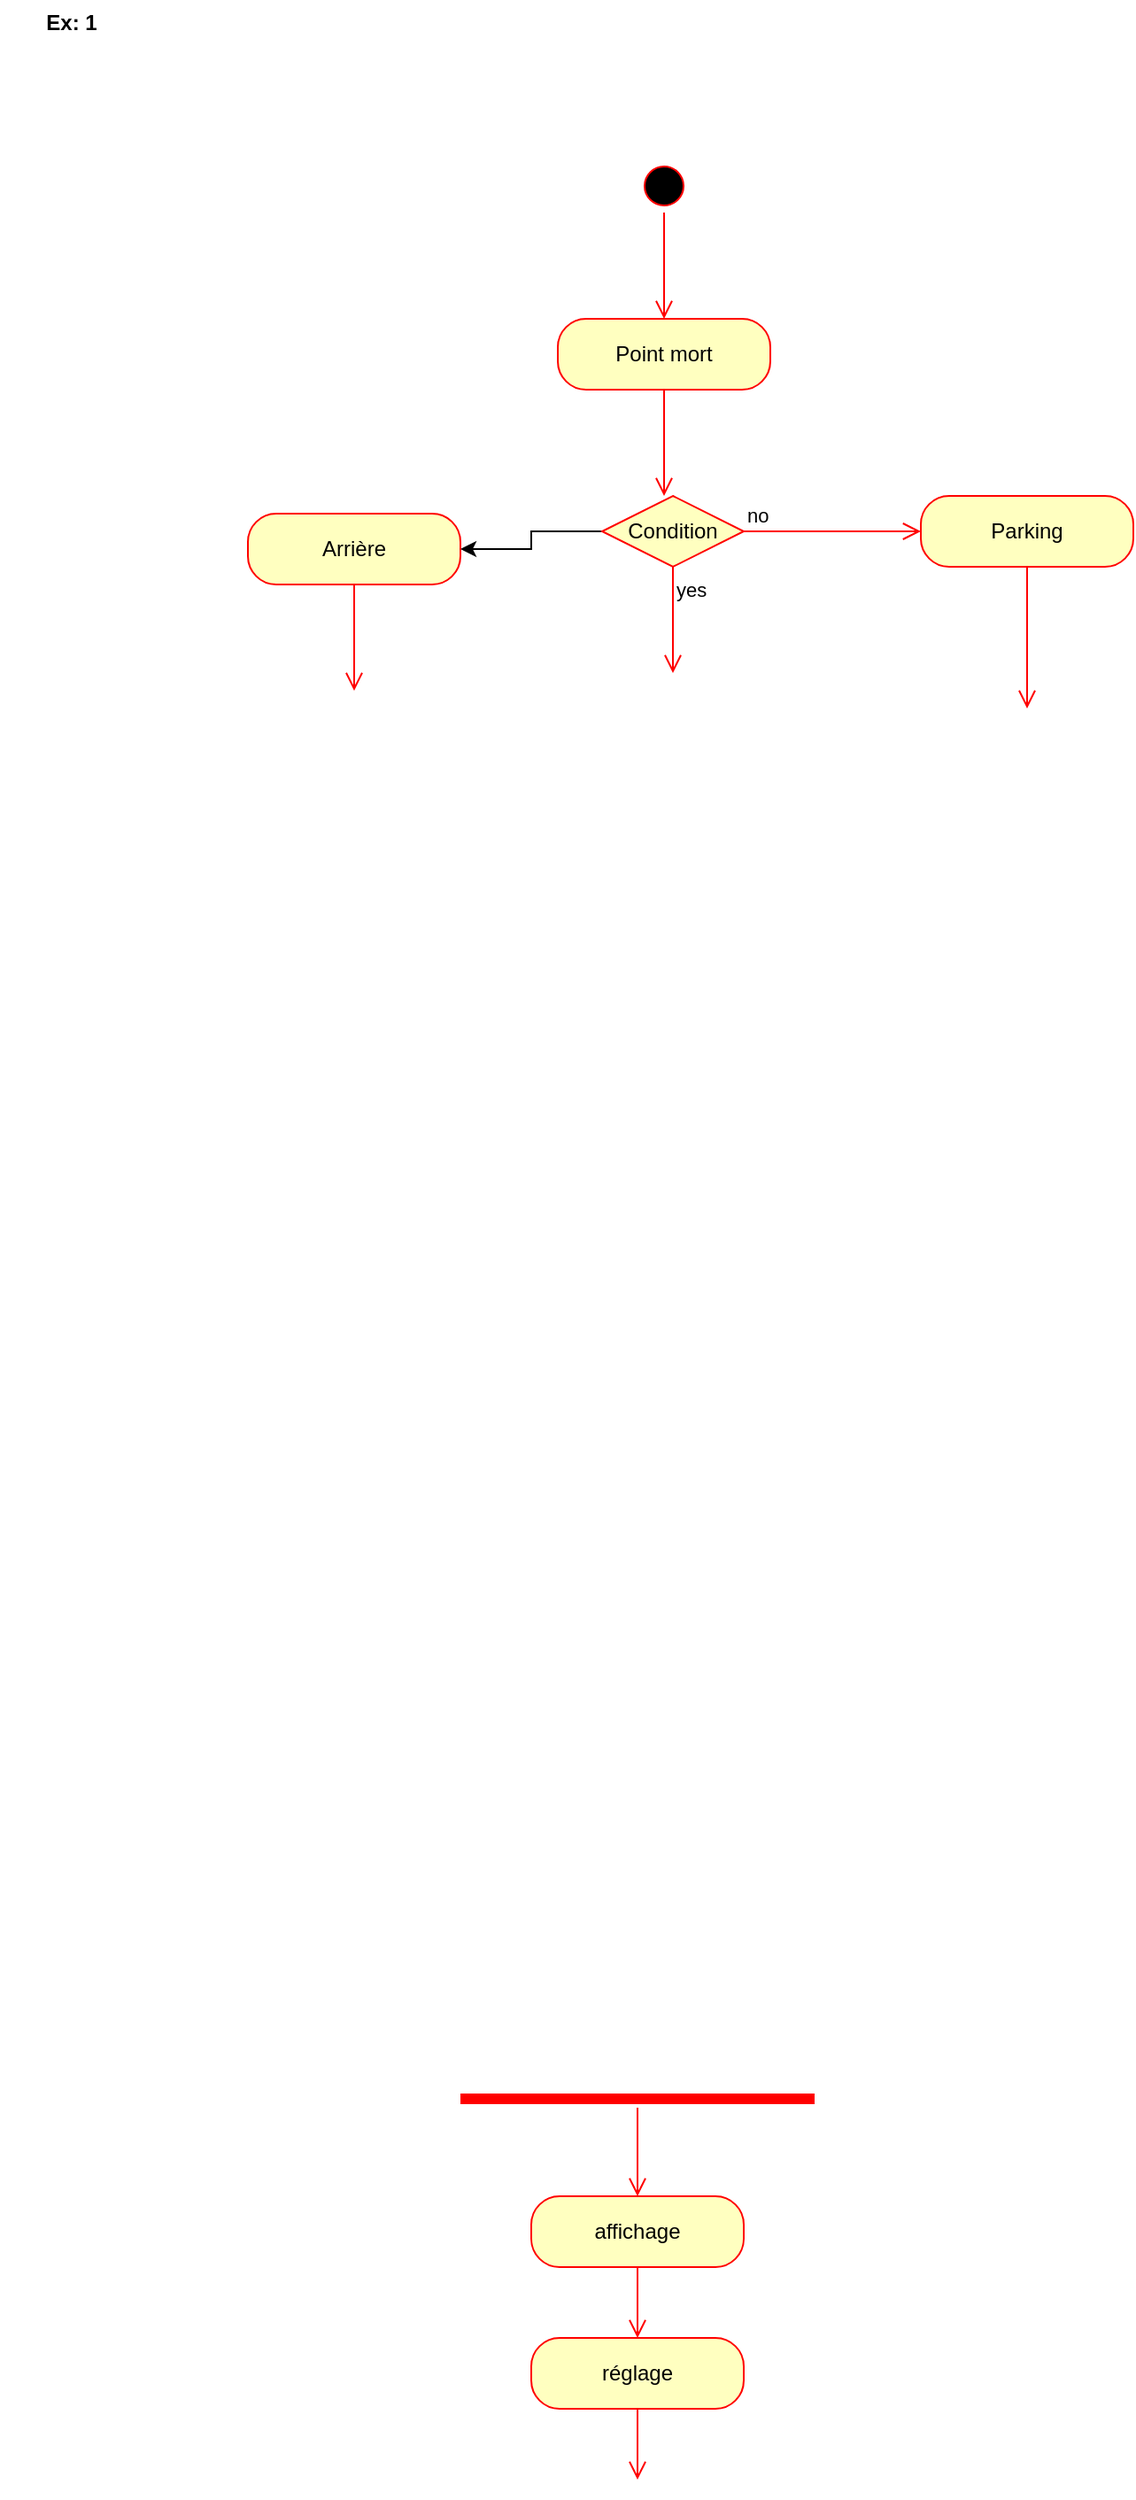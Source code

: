 <mxfile version="23.1.5" type="github">
  <diagram name="Page-1" id="vEHWdyXFffyfuF_CzlAs">
    <mxGraphModel dx="1155" dy="661" grid="1" gridSize="10" guides="1" tooltips="1" connect="1" arrows="1" fold="1" page="1" pageScale="1" pageWidth="827" pageHeight="1169" math="0" shadow="0">
      <root>
        <mxCell id="0" />
        <mxCell id="1" parent="0" />
        <mxCell id="l6cs23k7FNpQOjLX6r31-1" value="" style="ellipse;html=1;shape=startState;fillColor=#000000;strokeColor=#ff0000;" vertex="1" parent="1">
          <mxGeometry x="390" y="130" width="30" height="30" as="geometry" />
        </mxCell>
        <mxCell id="l6cs23k7FNpQOjLX6r31-2" value="" style="edgeStyle=orthogonalEdgeStyle;html=1;verticalAlign=bottom;endArrow=open;endSize=8;strokeColor=#ff0000;rounded=0;" edge="1" source="l6cs23k7FNpQOjLX6r31-1" parent="1">
          <mxGeometry relative="1" as="geometry">
            <mxPoint x="405" y="220" as="targetPoint" />
          </mxGeometry>
        </mxCell>
        <mxCell id="l6cs23k7FNpQOjLX6r31-3" value="Point mort" style="rounded=1;whiteSpace=wrap;html=1;arcSize=40;fontColor=#000000;fillColor=#ffffc0;strokeColor=#ff0000;" vertex="1" parent="1">
          <mxGeometry x="345" y="220" width="120" height="40" as="geometry" />
        </mxCell>
        <mxCell id="l6cs23k7FNpQOjLX6r31-4" value="" style="edgeStyle=orthogonalEdgeStyle;html=1;verticalAlign=bottom;endArrow=open;endSize=8;strokeColor=#ff0000;rounded=0;" edge="1" source="l6cs23k7FNpQOjLX6r31-3" parent="1">
          <mxGeometry relative="1" as="geometry">
            <mxPoint x="405" y="320" as="targetPoint" />
          </mxGeometry>
        </mxCell>
        <mxCell id="l6cs23k7FNpQOjLX6r31-29" style="edgeStyle=orthogonalEdgeStyle;rounded=0;orthogonalLoop=1;jettySize=auto;html=1;" edge="1" parent="1" source="l6cs23k7FNpQOjLX6r31-22" target="l6cs23k7FNpQOjLX6r31-27">
          <mxGeometry relative="1" as="geometry" />
        </mxCell>
        <mxCell id="l6cs23k7FNpQOjLX6r31-22" value="Condition" style="rhombus;whiteSpace=wrap;html=1;fontColor=#000000;fillColor=#ffffc0;strokeColor=#ff0000;" vertex="1" parent="1">
          <mxGeometry x="370" y="320" width="80" height="40" as="geometry" />
        </mxCell>
        <mxCell id="l6cs23k7FNpQOjLX6r31-23" value="no" style="edgeStyle=orthogonalEdgeStyle;html=1;align=left;verticalAlign=bottom;endArrow=open;endSize=8;strokeColor=#ff0000;rounded=0;" edge="1" source="l6cs23k7FNpQOjLX6r31-22" parent="1">
          <mxGeometry x="-1" relative="1" as="geometry">
            <mxPoint x="550" y="340" as="targetPoint" />
          </mxGeometry>
        </mxCell>
        <mxCell id="l6cs23k7FNpQOjLX6r31-24" value="yes" style="edgeStyle=orthogonalEdgeStyle;html=1;align=left;verticalAlign=top;endArrow=open;endSize=8;strokeColor=#ff0000;rounded=0;" edge="1" source="l6cs23k7FNpQOjLX6r31-22" parent="1">
          <mxGeometry x="-1" relative="1" as="geometry">
            <mxPoint x="410" y="420" as="targetPoint" />
          </mxGeometry>
        </mxCell>
        <mxCell id="l6cs23k7FNpQOjLX6r31-25" value="Parking" style="rounded=1;whiteSpace=wrap;html=1;arcSize=40;fontColor=#000000;fillColor=#ffffc0;strokeColor=#ff0000;" vertex="1" parent="1">
          <mxGeometry x="550" y="320" width="120" height="40" as="geometry" />
        </mxCell>
        <mxCell id="l6cs23k7FNpQOjLX6r31-26" value="" style="edgeStyle=orthogonalEdgeStyle;html=1;verticalAlign=bottom;endArrow=open;endSize=8;strokeColor=#ff0000;rounded=0;" edge="1" source="l6cs23k7FNpQOjLX6r31-25" parent="1">
          <mxGeometry relative="1" as="geometry">
            <mxPoint x="610" y="440" as="targetPoint" />
          </mxGeometry>
        </mxCell>
        <mxCell id="l6cs23k7FNpQOjLX6r31-27" value="Arrière" style="rounded=1;whiteSpace=wrap;html=1;arcSize=40;fontColor=#000000;fillColor=#ffffc0;strokeColor=#ff0000;" vertex="1" parent="1">
          <mxGeometry x="170" y="330" width="120" height="40" as="geometry" />
        </mxCell>
        <mxCell id="l6cs23k7FNpQOjLX6r31-28" value="" style="edgeStyle=orthogonalEdgeStyle;html=1;verticalAlign=bottom;endArrow=open;endSize=8;strokeColor=#ff0000;rounded=0;" edge="1" source="l6cs23k7FNpQOjLX6r31-27" parent="1">
          <mxGeometry relative="1" as="geometry">
            <mxPoint x="230" y="430" as="targetPoint" />
          </mxGeometry>
        </mxCell>
        <mxCell id="l6cs23k7FNpQOjLX6r31-32" value="" style="shape=line;html=1;strokeWidth=6;strokeColor=#ff0000;" vertex="1" parent="1">
          <mxGeometry x="290" y="1220" width="200" height="10" as="geometry" />
        </mxCell>
        <mxCell id="l6cs23k7FNpQOjLX6r31-33" value="" style="edgeStyle=orthogonalEdgeStyle;html=1;verticalAlign=bottom;endArrow=open;endSize=8;strokeColor=#ff0000;rounded=0;" edge="1" source="l6cs23k7FNpQOjLX6r31-32" parent="1" target="l6cs23k7FNpQOjLX6r31-34">
          <mxGeometry relative="1" as="geometry">
            <mxPoint x="390" y="1300" as="targetPoint" />
          </mxGeometry>
        </mxCell>
        <mxCell id="l6cs23k7FNpQOjLX6r31-34" value="affichage" style="rounded=1;whiteSpace=wrap;html=1;arcSize=40;fontColor=#000000;fillColor=#ffffc0;strokeColor=#ff0000;" vertex="1" parent="1">
          <mxGeometry x="330" y="1280" width="120" height="40" as="geometry" />
        </mxCell>
        <mxCell id="l6cs23k7FNpQOjLX6r31-35" value="" style="edgeStyle=orthogonalEdgeStyle;html=1;verticalAlign=bottom;endArrow=open;endSize=8;strokeColor=#ff0000;rounded=0;" edge="1" source="l6cs23k7FNpQOjLX6r31-34" parent="1" target="l6cs23k7FNpQOjLX6r31-36">
          <mxGeometry relative="1" as="geometry">
            <mxPoint x="390" y="1380" as="targetPoint" />
          </mxGeometry>
        </mxCell>
        <mxCell id="l6cs23k7FNpQOjLX6r31-36" value="réglage" style="rounded=1;whiteSpace=wrap;html=1;arcSize=40;fontColor=#000000;fillColor=#ffffc0;strokeColor=#ff0000;" vertex="1" parent="1">
          <mxGeometry x="330" y="1360" width="120" height="40" as="geometry" />
        </mxCell>
        <mxCell id="l6cs23k7FNpQOjLX6r31-37" value="" style="edgeStyle=orthogonalEdgeStyle;html=1;verticalAlign=bottom;endArrow=open;endSize=8;strokeColor=#ff0000;rounded=0;" edge="1" source="l6cs23k7FNpQOjLX6r31-36" parent="1">
          <mxGeometry relative="1" as="geometry">
            <mxPoint x="390" y="1440" as="targetPoint" />
          </mxGeometry>
        </mxCell>
        <mxCell id="l6cs23k7FNpQOjLX6r31-42" value="Ex: 1" style="text;align=center;fontStyle=1;verticalAlign=middle;spacingLeft=3;spacingRight=3;strokeColor=none;rotatable=0;points=[[0,0.5],[1,0.5]];portConstraint=eastwest;html=1;" vertex="1" parent="1">
          <mxGeometry x="30" y="40" width="80" height="26" as="geometry" />
        </mxCell>
      </root>
    </mxGraphModel>
  </diagram>
</mxfile>

